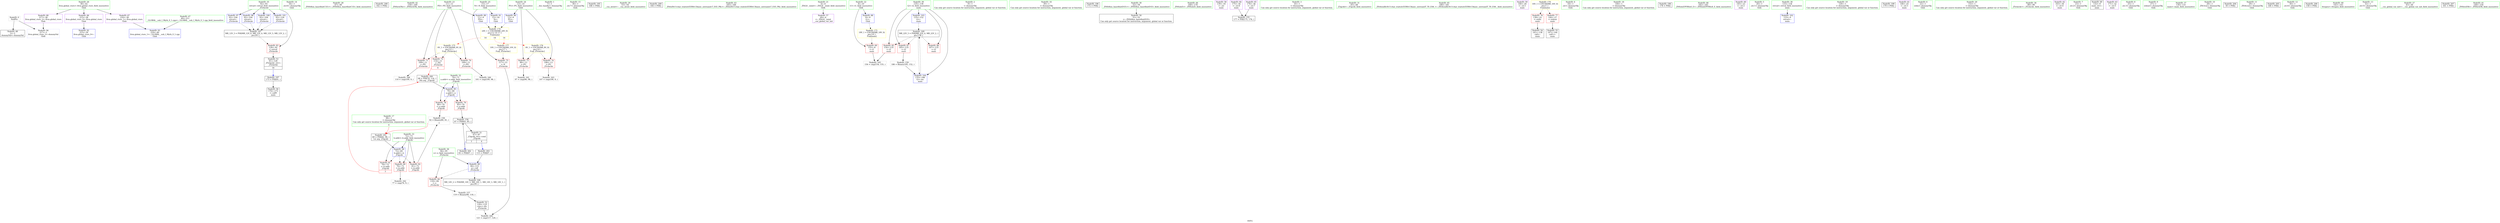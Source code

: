 digraph "SVFG" {
	label="SVFG";

	Node0x55b046146bf0 [shape=record,color=grey,label="{NodeID: 0\nNullPtr}"];
	Node0x55b046146bf0 -> Node0x55b04615be70[style=solid];
	Node0x55b046146bf0 -> Node0x55b04615e5e0[style=solid];
	Node0x55b04615aef0 [shape=record,color=blue,label="{NodeID: 97\n92\<--104\nretval\<--\n_Z5checkv\n}"];
	Node0x55b04615aef0 -> Node0x55b046168580[style=dashed];
	Node0x55b046158d70 [shape=record,color=green,label="{NodeID: 14\n34\<--1\n.str.6\<--dummyObj\nGlob }"];
	Node0x55b046159b70 [shape=record,color=green,label="{NodeID: 28\n47\<--48\n_ZNSt8ios_base4InitC1Ev\<--_ZNSt8ios_base4InitC1Ev_field_insensitive\n}"];
	Node0x55b046173920 [shape=record,color=black,label="{NodeID: 208\n162 = PHI()\n}"];
	Node0x55b04615a850 [shape=record,color=green,label="{NodeID: 42\n159\<--160\n_ZNSirsERx\<--_ZNSirsERx_field_insensitive\n}"];
	Node0x55b04615c550 [shape=record,color=black,label="{NodeID: 56\n174\<--173\n\<--call9\nmain\n}"];
	Node0x55b04615d140 [shape=record,color=red,label="{NodeID: 70\n100\<--11\n\<--PD\n_Z5checkv\n}"];
	Node0x55b04615d140 -> Node0x55b0461638c0[style=solid];
	Node0x55b046168580 [shape=record,color=black,label="{NodeID: 167\nMR_12V_3 = PHI(MR_12V_6, MR_12V_4, MR_12V_5, MR_12V_2, )\npts\{93 \}\n}"];
	Node0x55b046168580 -> Node0x55b04615dbd0[style=dashed];
	Node0x55b04615dca0 [shape=record,color=red,label="{NodeID: 84\n118\<--94\n\<--x\n_Z5checkv\n}"];
	Node0x55b04615dca0 -> Node0x55b046163440[style=solid];
	Node0x55b046155640 [shape=record,color=green,label="{NodeID: 1\n7\<--1\n__dso_handle\<--dummyObj\nGlob }"];
	Node0x55b04615afc0 [shape=record,color=blue,label="{NodeID: 98\n92\<--104\nretval\<--\n_Z5checkv\n}"];
	Node0x55b04615afc0 -> Node0x55b046168580[style=dashed];
	Node0x55b046158e70 [shape=record,color=green,label="{NodeID: 15\n36\<--1\n.str.7\<--dummyObj\nGlob }"];
	Node0x55b046172650 [shape=record,color=black,label="{NodeID: 195\n168 = PHI()\n}"];
	Node0x55b046159c70 [shape=record,color=green,label="{NodeID: 29\n53\<--54\n__cxa_atexit\<--__cxa_atexit_field_insensitive\n}"];
	Node0x55b0461739f0 [shape=record,color=black,label="{NodeID: 209\n164 = PHI()\n}"];
	Node0x55b04615a950 [shape=record,color=green,label="{NodeID: 43\n165\<--166\n_ZStlsISt11char_traitsIcEERSt13basic_ostreamIcT_ES5_PKc\<--_ZStlsISt11char_traitsIcEERSt13basic_ostreamIcT_ES5_PKc_field_insensitive\n}"];
	Node0x55b04615c620 [shape=record,color=purple,label="{NodeID: 57\n49\<--4\n\<--_ZStL8__ioinit\n__cxx_global_var_init\n}"];
	Node0x55b04615d210 [shape=record,color=red,label="{NodeID: 71\n109\<--11\n\<--PD\n_Z5checkv\n}"];
	Node0x55b04615d210 -> Node0x55b0461641c0[style=solid];
	Node0x55b046168a80 [shape=record,color=black,label="{NodeID: 168\nMR_14V_2 = PHI(MR_14V_3, MR_14V_1, MR_14V_3, MR_14V_1, )\npts\{95 \}\n}"];
	Node0x55b04615dd70 [shape=record,color=red,label="{NodeID: 85\n154\<--135\n\<--t2\nmain\n}"];
	Node0x55b04615dd70 -> Node0x55b046164040[style=solid];
	Node0x55b046157e50 [shape=record,color=green,label="{NodeID: 2\n9\<--1\n\<--dummyObj\nCan only get source location for instruction, argument, global var or function.}"];
	Node0x55b04615b090 [shape=record,color=blue,label="{NodeID: 99\n94\<--115\nx\<--call\n_Z5checkv\n}"];
	Node0x55b04615b090 -> Node0x55b04615dca0[style=dashed];
	Node0x55b04615b090 -> Node0x55b046168a80[style=dashed];
	Node0x55b046158f70 [shape=record,color=green,label="{NodeID: 16\n39\<--1\n\<--dummyObj\nCan only get source location for instruction, argument, global var or function.}"];
	Node0x55b046171af0 [shape=record,color=black,label="{NodeID: 196\n172 = PHI()\n}"];
	Node0x55b046159d70 [shape=record,color=green,label="{NodeID: 30\n52\<--58\n_ZNSt8ios_base4InitD1Ev\<--_ZNSt8ios_base4InitD1Ev_field_insensitive\n}"];
	Node0x55b046159d70 -> Node0x55b04615c040[style=solid];
	Node0x55b04615aa50 [shape=record,color=green,label="{NodeID: 44\n169\<--170\n_ZNSolsEi\<--_ZNSolsEi_field_insensitive\n}"];
	Node0x55b04615c6f0 [shape=record,color=purple,label="{NodeID: 58\n139\<--18\n\<--.str\nmain\n}"];
	Node0x55b045f512f0 [shape=record,color=black,label="{NodeID: 155\n177 = PHI(175, 176, )\n}"];
	Node0x55b04615d2e0 [shape=record,color=red,label="{NodeID: 72\n114\<--11\n\<--PD\n_Z5checkv\n|{<s0>4}}"];
	Node0x55b04615d2e0:s0 -> Node0x55b0461729e0[style=solid,color=red];
	Node0x55b046168f80 [shape=record,color=black,label="{NodeID: 169\nMR_22V_3 = PHI(MR_22V_4, MR_22V_2, )\npts\{136 \}\n}"];
	Node0x55b046168f80 -> Node0x55b04615dd70[style=dashed];
	Node0x55b046168f80 -> Node0x55b04615de40[style=dashed];
	Node0x55b046168f80 -> Node0x55b04615df10[style=dashed];
	Node0x55b046168f80 -> Node0x55b04615b4a0[style=dashed];
	Node0x55b04615de40 [shape=record,color=red,label="{NodeID: 86\n167\<--135\n\<--t2\nmain\n}"];
	Node0x55b046157ee0 [shape=record,color=green,label="{NodeID: 3\n16\<--1\n\<--dummyObj\nCan only get source location for instruction, argument, global var or function.}"];
	Node0x55b04615b160 [shape=record,color=blue,label="{NodeID: 100\n92\<--104\nretval\<--\n_Z5checkv\n}"];
	Node0x55b04615b160 -> Node0x55b046168580[style=dashed];
	Node0x55b046159070 [shape=record,color=green,label="{NodeID: 17\n98\<--1\n\<--dummyObj\nCan only get source location for instruction, argument, global var or function.|{<s0>4}}"];
	Node0x55b046159070:s0 -> Node0x55b046172c10[style=solid,color=red];
	Node0x55b046171bf0 [shape=record,color=black,label="{NodeID: 197\n173 = PHI(91, )\n}"];
	Node0x55b046171bf0 -> Node0x55b04615c550[style=solid];
	Node0x55b046159e70 [shape=record,color=green,label="{NodeID: 31\n65\<--66\n_Z3gcdii\<--_Z3gcdii_field_insensitive\n}"];
	Node0x55b04615ab50 [shape=record,color=green,label="{NodeID: 45\n180\<--181\n_ZSt4endlIcSt11char_traitsIcEERSt13basic_ostreamIT_T0_ES6_\<--_ZSt4endlIcSt11char_traitsIcEERSt13basic_ostreamIT_T0_ES6__field_insensitive\n}"];
	Node0x55b04615c7c0 [shape=record,color=purple,label="{NodeID: 59\n140\<--20\n\<--.str.1\nmain\n}"];
	Node0x55b046162ea0 [shape=record,color=black,label="{NodeID: 156\n87 = PHI(83, 85, )\n}"];
	Node0x55b046162ea0 -> Node0x55b04615c140[style=solid];
	Node0x55b04615d3b0 [shape=record,color=red,label="{NodeID: 73\n96\<--13\n\<--PG\n_Z5checkv\n}"];
	Node0x55b04615d3b0 -> Node0x55b046163a40[style=solid];
	Node0x55b046169480 [shape=record,color=yellow,style=double,label="{NodeID: 170\n16V_1 = ENCHI(MR_16V_0)\npts\{1 \}\nFun[main]}"];
	Node0x55b046169480 -> Node0x55b04615d620[style=dashed];
	Node0x55b046169480 -> Node0x55b04615d6f0[style=dashed];
	Node0x55b04615df10 [shape=record,color=red,label="{NodeID: 87\n185\<--135\n\<--t2\nmain\n}"];
	Node0x55b04615df10 -> Node0x55b046163740[style=solid];
	Node0x55b046157f70 [shape=record,color=green,label="{NodeID: 4\n18\<--1\n.str\<--dummyObj\nGlob }"];
	Node0x55b04615b230 [shape=record,color=blue,label="{NodeID: 101\n92\<--126\nretval\<--\n_Z5checkv\n}"];
	Node0x55b04615b230 -> Node0x55b046168580[style=dashed];
	Node0x55b046159170 [shape=record,color=green,label="{NodeID: 18\n104\<--1\n\<--dummyObj\nCan only get source location for instruction, argument, global var or function.}"];
	Node0x55b046172840 [shape=record,color=black,label="{NodeID: 198\n178 = PHI()\n}"];
	Node0x55b046159f70 [shape=record,color=green,label="{NodeID: 32\n70\<--71\na.addr\<--a.addr_field_insensitive\n_Z3gcdii\n}"];
	Node0x55b046159f70 -> Node0x55b04615d7c0[style=solid];
	Node0x55b046159f70 -> Node0x55b04615d890[style=solid];
	Node0x55b046159f70 -> Node0x55b04615e6e0[style=solid];
	Node0x55b04615ac50 [shape=record,color=green,label="{NodeID: 46\n182\<--183\n_ZNSolsEPFRSoS_E\<--_ZNSolsEPFRSoS_E_field_insensitive\n}"];
	Node0x55b04615c890 [shape=record,color=purple,label="{NodeID: 60\n145\<--23\n\<--.str.2\nmain\n}"];
	Node0x55b046163440 [shape=record,color=grey,label="{NodeID: 157\n119 = Binary(98, 118, )\n}"];
	Node0x55b046163440 -> Node0x55b04615c210[style=solid];
	Node0x55b04615d480 [shape=record,color=red,label="{NodeID: 74\n106\<--13\n\<--PG\n_Z5checkv\n}"];
	Node0x55b04615d480 -> Node0x55b046163d40[style=solid];
	Node0x55b046169fa0 [shape=record,color=yellow,style=double,label="{NodeID: 171\n18V_1 = ENCHI(MR_18V_0)\npts\{10 \}\nFun[main]}"];
	Node0x55b046169fa0 -> Node0x55b04615d070[style=dashed];
	Node0x55b04615dfe0 [shape=record,color=blue,label="{NodeID: 88\n8\<--9\nt1\<--\nGlob }"];
	Node0x55b04615dfe0 -> Node0x55b046169fa0[style=dashed];
	Node0x55b046158000 [shape=record,color=green,label="{NodeID: 5\n20\<--1\n.str.1\<--dummyObj\nGlob }"];
	Node0x55b04615b300 [shape=record,color=blue,label="{NodeID: 102\n133\<--9\nretval\<--\nmain\n}"];
	Node0x55b046159270 [shape=record,color=green,label="{NodeID: 19\n126\<--1\n\<--dummyObj\nCan only get source location for instruction, argument, global var or function.}"];
	Node0x55b046172910 [shape=record,color=black,label="{NodeID: 199\n179 = PHI()\n}"];
	Node0x55b04615a040 [shape=record,color=green,label="{NodeID: 33\n72\<--73\nb.addr\<--b.addr_field_insensitive\n_Z3gcdii\n}"];
	Node0x55b04615a040 -> Node0x55b04615d960[style=solid];
	Node0x55b04615a040 -> Node0x55b04615da30[style=solid];
	Node0x55b04615a040 -> Node0x55b04615db00[style=solid];
	Node0x55b04615a040 -> Node0x55b04615ae20[style=solid];
	Node0x55b04615ad50 [shape=record,color=green,label="{NodeID: 47\n40\<--211\n_GLOBAL__sub_I_Myth_0_1.cpp\<--_GLOBAL__sub_I_Myth_0_1.cpp_field_insensitive\n}"];
	Node0x55b04615ad50 -> Node0x55b04615e4e0[style=solid];
	Node0x55b04615c960 [shape=record,color=purple,label="{NodeID: 61\n146\<--25\n\<--.str.3\nmain\n}"];
	Node0x55b0461635c0 [shape=record,color=grey,label="{NodeID: 158\n82 = Binary(80, 81, )\n|{<s0>3}}"];
	Node0x55b0461635c0:s0 -> Node0x55b046172c10[style=solid,color=red];
	Node0x55b04615d550 [shape=record,color=red,label="{NodeID: 75\n117\<--15\n\<--N\n_Z5checkv\n}"];
	Node0x55b04615d550 -> Node0x55b046163ec0[style=solid];
	Node0x55b04615e0e0 [shape=record,color=blue,label="{NodeID: 89\n11\<--9\nPD\<--\nGlob }"];
	Node0x55b04615e0e0 -> Node0x55b04616a240[style=dashed];
	Node0x55b046158840 [shape=record,color=green,label="{NodeID: 6\n22\<--1\nstdin\<--dummyObj\nGlob }"];
	Node0x55b04615b3d0 [shape=record,color=blue,label="{NodeID: 103\n135\<--152\nt2\<--\nmain\n}"];
	Node0x55b04615b3d0 -> Node0x55b046168f80[style=dashed];
	Node0x55b046159370 [shape=record,color=green,label="{NodeID: 20\n152\<--1\n\<--dummyObj\nCan only get source location for instruction, argument, global var or function.}"];
	Node0x55b0461729e0 [shape=record,color=black,label="{NodeID: 200\n68 = PHI(79, 114, )\n0th arg _Z3gcdii }"];
	Node0x55b0461729e0 -> Node0x55b04615e6e0[style=solid];
	Node0x55b04615a110 [shape=record,color=green,label="{NodeID: 34\n89\<--90\n_Z5checkv\<--_Z5checkv_field_insensitive\n}"];
	Node0x55b04615be70 [shape=record,color=black,label="{NodeID: 48\n2\<--3\ndummyVal\<--dummyVal\n}"];
	Node0x55b04615ca30 [shape=record,color=purple,label="{NodeID: 62\n163\<--30\n\<--.str.4\nmain\n}"];
	Node0x55b046163740 [shape=record,color=grey,label="{NodeID: 159\n186 = Binary(185, 152, )\n}"];
	Node0x55b046163740 -> Node0x55b04615b4a0[style=solid];
	Node0x55b04615d620 [shape=record,color=red,label="{NodeID: 76\n138\<--22\n\<--stdin\nmain\n}"];
	Node0x55b04615d620 -> Node0x55b04615c3b0[style=solid];
	Node0x55b04615e1e0 [shape=record,color=blue,label="{NodeID: 90\n13\<--9\nPG\<--\nGlob }"];
	Node0x55b04615e1e0 -> Node0x55b04616a240[style=dashed];
	Node0x55b0461588d0 [shape=record,color=green,label="{NodeID: 7\n23\<--1\n.str.2\<--dummyObj\nGlob }"];
	Node0x55b04615b4a0 [shape=record,color=blue,label="{NodeID: 104\n135\<--186\nt2\<--inc\nmain\n}"];
	Node0x55b04615b4a0 -> Node0x55b046168f80[style=dashed];
	Node0x55b046159470 [shape=record,color=green,label="{NodeID: 21\n4\<--6\n_ZStL8__ioinit\<--_ZStL8__ioinit_field_insensitive\nGlob }"];
	Node0x55b046159470 -> Node0x55b04615c620[style=solid];
	Node0x55b046172c10 [shape=record,color=black,label="{NodeID: 201\n69 = PHI(82, 98, )\n1st arg _Z3gcdii }"];
	Node0x55b046172c10 -> Node0x55b04615ae20[style=solid];
	Node0x55b04615a210 [shape=record,color=green,label="{NodeID: 35\n92\<--93\nretval\<--retval_field_insensitive\n_Z5checkv\n}"];
	Node0x55b04615a210 -> Node0x55b04615dbd0[style=solid];
	Node0x55b04615a210 -> Node0x55b04615aef0[style=solid];
	Node0x55b04615a210 -> Node0x55b04615afc0[style=solid];
	Node0x55b04615a210 -> Node0x55b04615b160[style=solid];
	Node0x55b04615a210 -> Node0x55b04615b230[style=solid];
	Node0x55b04615bf70 [shape=record,color=black,label="{NodeID: 49\n132\<--9\nmain_ret\<--\nmain\n}"];
	Node0x55b04615cb00 [shape=record,color=purple,label="{NodeID: 63\n171\<--32\n\<--.str.5\nmain\n}"];
	Node0x55b0461638c0 [shape=record,color=grey,label="{NodeID: 160\n101 = cmp(100, 98, )\n}"];
	Node0x55b04615d6f0 [shape=record,color=red,label="{NodeID: 77\n144\<--27\n\<--stdout\nmain\n}"];
	Node0x55b04615d6f0 -> Node0x55b04615c480[style=solid];
	Node0x55b04616a240 [shape=record,color=yellow,style=double,label="{NodeID: 174\n24V_1 = ENCHI(MR_24V_0)\npts\{12 14 17 \}\nFun[main]|{<s0>14|<s1>14|<s2>14}}"];
	Node0x55b04616a240:s0 -> Node0x55b04616a320[style=dashed,color=red];
	Node0x55b04616a240:s1 -> Node0x55b04616a430[style=dashed,color=red];
	Node0x55b04616a240:s2 -> Node0x55b04616a510[style=dashed,color=red];
	Node0x55b04615e2e0 [shape=record,color=blue,label="{NodeID: 91\n15\<--16\nN\<--\nGlob }"];
	Node0x55b04615e2e0 -> Node0x55b04616a240[style=dashed];
	Node0x55b046158960 [shape=record,color=green,label="{NodeID: 8\n25\<--1\n.str.3\<--dummyObj\nGlob }"];
	Node0x55b046159570 [shape=record,color=green,label="{NodeID: 22\n8\<--10\nt1\<--t1_field_insensitive\nGlob }"];
	Node0x55b046159570 -> Node0x55b04615d070[style=solid];
	Node0x55b046159570 -> Node0x55b04615dfe0[style=solid];
	Node0x55b046173240 [shape=record,color=black,label="{NodeID: 202\n83 = PHI(67, )\n}"];
	Node0x55b046173240 -> Node0x55b046162ea0[style=solid];
	Node0x55b04615a2e0 [shape=record,color=green,label="{NodeID: 36\n94\<--95\nx\<--x_field_insensitive\n_Z5checkv\n}"];
	Node0x55b04615a2e0 -> Node0x55b04615dca0[style=solid];
	Node0x55b04615a2e0 -> Node0x55b04615b090[style=solid];
	Node0x55b04615c040 [shape=record,color=black,label="{NodeID: 50\n51\<--52\n\<--_ZNSt8ios_base4InitD1Ev\nCan only get source location for instruction, argument, global var or function.}"];
	Node0x55b04615cbd0 [shape=record,color=purple,label="{NodeID: 64\n175\<--34\n\<--.str.6\nmain\n}"];
	Node0x55b04615cbd0 -> Node0x55b045f512f0[style=solid];
	Node0x55b046163a40 [shape=record,color=grey,label="{NodeID: 161\n97 = cmp(96, 98, )\n}"];
	Node0x55b04615d7c0 [shape=record,color=red,label="{NodeID: 78\n80\<--70\n\<--a.addr\n_Z3gcdii\n}"];
	Node0x55b04615d7c0 -> Node0x55b0461635c0[style=solid];
	Node0x55b04616a320 [shape=record,color=yellow,style=double,label="{NodeID: 175\n6V_1 = ENCHI(MR_6V_0)\npts\{12 \}\nFun[_Z5checkv]}"];
	Node0x55b04616a320 -> Node0x55b04615d140[style=dashed];
	Node0x55b04616a320 -> Node0x55b04615d210[style=dashed];
	Node0x55b04616a320 -> Node0x55b04615d2e0[style=dashed];
	Node0x55b04615e3e0 [shape=record,color=blue,label="{NodeID: 92\n215\<--39\nllvm.global_ctors_0\<--\nGlob }"];
	Node0x55b0461589f0 [shape=record,color=green,label="{NodeID: 9\n27\<--1\nstdout\<--dummyObj\nGlob }"];
	Node0x55b046159670 [shape=record,color=green,label="{NodeID: 23\n11\<--12\nPD\<--PD_field_insensitive\nGlob }"];
	Node0x55b046159670 -> Node0x55b04615d140[style=solid];
	Node0x55b046159670 -> Node0x55b04615d210[style=solid];
	Node0x55b046159670 -> Node0x55b04615d2e0[style=solid];
	Node0x55b046159670 -> Node0x55b04615e0e0[style=solid];
	Node0x55b046173470 [shape=record,color=black,label="{NodeID: 203\n115 = PHI(67, )\n}"];
	Node0x55b046173470 -> Node0x55b04615b090[style=solid];
	Node0x55b04615a3b0 [shape=record,color=green,label="{NodeID: 37\n130\<--131\nmain\<--main_field_insensitive\n}"];
	Node0x55b04615c140 [shape=record,color=black,label="{NodeID: 51\n67\<--87\n_Z3gcdii_ret\<--cond\n_Z3gcdii\n|{<s0>3|<s1>4}}"];
	Node0x55b04615c140:s0 -> Node0x55b046173240[style=solid,color=blue];
	Node0x55b04615c140:s1 -> Node0x55b046173470[style=solid,color=blue];
	Node0x55b04615cca0 [shape=record,color=purple,label="{NodeID: 65\n176\<--36\n\<--.str.7\nmain\n}"];
	Node0x55b04615cca0 -> Node0x55b045f512f0[style=solid];
	Node0x55b046163bc0 [shape=record,color=grey,label="{NodeID: 162\n77 = cmp(76, 9, )\n}"];
	Node0x55b04615d890 [shape=record,color=red,label="{NodeID: 79\n85\<--70\n\<--a.addr\n_Z3gcdii\n}"];
	Node0x55b04615d890 -> Node0x55b046162ea0[style=solid];
	Node0x55b04616a430 [shape=record,color=yellow,style=double,label="{NodeID: 176\n8V_1 = ENCHI(MR_8V_0)\npts\{14 \}\nFun[_Z5checkv]}"];
	Node0x55b04616a430 -> Node0x55b04615d3b0[style=dashed];
	Node0x55b04616a430 -> Node0x55b04615d480[style=dashed];
	Node0x55b04615e4e0 [shape=record,color=blue,label="{NodeID: 93\n216\<--40\nllvm.global_ctors_1\<--_GLOBAL__sub_I_Myth_0_1.cpp\nGlob }"];
	Node0x55b046158a80 [shape=record,color=green,label="{NodeID: 10\n28\<--1\n_ZSt3cin\<--dummyObj\nGlob }"];
	Node0x55b046159770 [shape=record,color=green,label="{NodeID: 24\n13\<--14\nPG\<--PG_field_insensitive\nGlob }"];
	Node0x55b046159770 -> Node0x55b04615d3b0[style=solid];
	Node0x55b046159770 -> Node0x55b04615d480[style=solid];
	Node0x55b046159770 -> Node0x55b04615e1e0[style=solid];
	Node0x55b0461735b0 [shape=record,color=black,label="{NodeID: 204\n50 = PHI()\n}"];
	Node0x55b04615a4b0 [shape=record,color=green,label="{NodeID: 38\n133\<--134\nretval\<--retval_field_insensitive\nmain\n}"];
	Node0x55b04615a4b0 -> Node0x55b04615b300[style=solid];
	Node0x55b04615c210 [shape=record,color=black,label="{NodeID: 52\n120\<--119\nconv\<--div\n_Z5checkv\n}"];
	Node0x55b04615c210 -> Node0x55b046163ec0[style=solid];
	Node0x55b04615cd70 [shape=record,color=purple,label="{NodeID: 66\n215\<--38\nllvm.global_ctors_0\<--llvm.global_ctors\nGlob }"];
	Node0x55b04615cd70 -> Node0x55b04615e3e0[style=solid];
	Node0x55b046163d40 [shape=record,color=grey,label="{NodeID: 163\n107 = cmp(106, 9, )\n}"];
	Node0x55b04615d960 [shape=record,color=red,label="{NodeID: 80\n76\<--72\n\<--b.addr\n_Z3gcdii\n}"];
	Node0x55b04615d960 -> Node0x55b046163bc0[style=solid];
	Node0x55b04616a510 [shape=record,color=yellow,style=double,label="{NodeID: 177\n10V_1 = ENCHI(MR_10V_0)\npts\{17 \}\nFun[_Z5checkv]}"];
	Node0x55b04616a510 -> Node0x55b04615d550[style=dashed];
	Node0x55b04615e5e0 [shape=record,color=blue, style = dotted,label="{NodeID: 94\n217\<--3\nllvm.global_ctors_2\<--dummyVal\nGlob }"];
	Node0x55b046158b10 [shape=record,color=green,label="{NodeID: 11\n29\<--1\n_ZSt4cout\<--dummyObj\nGlob }"];
	Node0x55b046159870 [shape=record,color=green,label="{NodeID: 25\n15\<--17\nN\<--N_field_insensitive\nGlob }"];
	Node0x55b046159870 -> Node0x55b04615d550[style=solid];
	Node0x55b046159870 -> Node0x55b04615e2e0[style=solid];
	Node0x55b046173680 [shape=record,color=black,label="{NodeID: 205\n148 = PHI()\n}"];
	Node0x55b04615a580 [shape=record,color=green,label="{NodeID: 39\n135\<--136\nt2\<--t2_field_insensitive\nmain\n}"];
	Node0x55b04615a580 -> Node0x55b04615dd70[style=solid];
	Node0x55b04615a580 -> Node0x55b04615de40[style=solid];
	Node0x55b04615a580 -> Node0x55b04615df10[style=solid];
	Node0x55b04615a580 -> Node0x55b04615b3d0[style=solid];
	Node0x55b04615a580 -> Node0x55b04615b4a0[style=solid];
	Node0x55b04615c2e0 [shape=record,color=black,label="{NodeID: 53\n91\<--128\n_Z5checkv_ret\<--\n_Z5checkv\n|{<s0>14}}"];
	Node0x55b04615c2e0:s0 -> Node0x55b046171bf0[style=solid,color=blue];
	Node0x55b04615ce70 [shape=record,color=purple,label="{NodeID: 67\n216\<--38\nllvm.global_ctors_1\<--llvm.global_ctors\nGlob }"];
	Node0x55b04615ce70 -> Node0x55b04615e4e0[style=solid];
	Node0x55b046163ec0 [shape=record,color=grey,label="{NodeID: 164\n121 = cmp(117, 120, )\n}"];
	Node0x55b04615da30 [shape=record,color=red,label="{NodeID: 81\n79\<--72\n\<--b.addr\n_Z3gcdii\n|{<s0>3}}"];
	Node0x55b04615da30:s0 -> Node0x55b0461729e0[style=solid,color=red];
	Node0x55b04615e6e0 [shape=record,color=blue,label="{NodeID: 95\n70\<--68\na.addr\<--a\n_Z3gcdii\n}"];
	Node0x55b04615e6e0 -> Node0x55b04615d7c0[style=dashed];
	Node0x55b04615e6e0 -> Node0x55b04615d890[style=dashed];
	Node0x55b046158ba0 [shape=record,color=green,label="{NodeID: 12\n30\<--1\n.str.4\<--dummyObj\nGlob }"];
	Node0x55b046159970 [shape=record,color=green,label="{NodeID: 26\n38\<--42\nllvm.global_ctors\<--llvm.global_ctors_field_insensitive\nGlob }"];
	Node0x55b046159970 -> Node0x55b04615cd70[style=solid];
	Node0x55b046159970 -> Node0x55b04615ce70[style=solid];
	Node0x55b046159970 -> Node0x55b04615cf70[style=solid];
	Node0x55b046173750 [shape=record,color=black,label="{NodeID: 206\n158 = PHI()\n}"];
	Node0x55b04615a650 [shape=record,color=green,label="{NodeID: 40\n142\<--143\nfreopen\<--freopen_field_insensitive\n}"];
	Node0x55b04615c3b0 [shape=record,color=black,label="{NodeID: 54\n141\<--138\ncall\<--\nmain\n}"];
	Node0x55b04615cf70 [shape=record,color=purple,label="{NodeID: 68\n217\<--38\nllvm.global_ctors_2\<--llvm.global_ctors\nGlob }"];
	Node0x55b04615cf70 -> Node0x55b04615e5e0[style=solid];
	Node0x55b046164040 [shape=record,color=grey,label="{NodeID: 165\n156 = cmp(154, 155, )\n}"];
	Node0x55b04615db00 [shape=record,color=red,label="{NodeID: 82\n81\<--72\n\<--b.addr\n_Z3gcdii\n}"];
	Node0x55b04615db00 -> Node0x55b0461635c0[style=solid];
	Node0x55b04615ae20 [shape=record,color=blue,label="{NodeID: 96\n72\<--69\nb.addr\<--b\n_Z3gcdii\n}"];
	Node0x55b04615ae20 -> Node0x55b04615d960[style=dashed];
	Node0x55b04615ae20 -> Node0x55b04615da30[style=dashed];
	Node0x55b04615ae20 -> Node0x55b04615db00[style=dashed];
	Node0x55b046158c70 [shape=record,color=green,label="{NodeID: 13\n32\<--1\n.str.5\<--dummyObj\nGlob }"];
	Node0x55b046159a70 [shape=record,color=green,label="{NodeID: 27\n43\<--44\n__cxx_global_var_init\<--__cxx_global_var_init_field_insensitive\n}"];
	Node0x55b046173820 [shape=record,color=black,label="{NodeID: 207\n161 = PHI()\n}"];
	Node0x55b04615a750 [shape=record,color=green,label="{NodeID: 41\n149\<--150\n_ZNSirsERi\<--_ZNSirsERi_field_insensitive\n}"];
	Node0x55b04615c480 [shape=record,color=black,label="{NodeID: 55\n147\<--144\ncall1\<--\nmain\n}"];
	Node0x55b04615d070 [shape=record,color=red,label="{NodeID: 69\n155\<--8\n\<--t1\nmain\n}"];
	Node0x55b04615d070 -> Node0x55b046164040[style=solid];
	Node0x55b0461641c0 [shape=record,color=grey,label="{NodeID: 166\n110 = cmp(109, 9, )\n}"];
	Node0x55b04615dbd0 [shape=record,color=red,label="{NodeID: 83\n128\<--92\n\<--retval\n_Z5checkv\n}"];
	Node0x55b04615dbd0 -> Node0x55b04615c2e0[style=solid];
}
